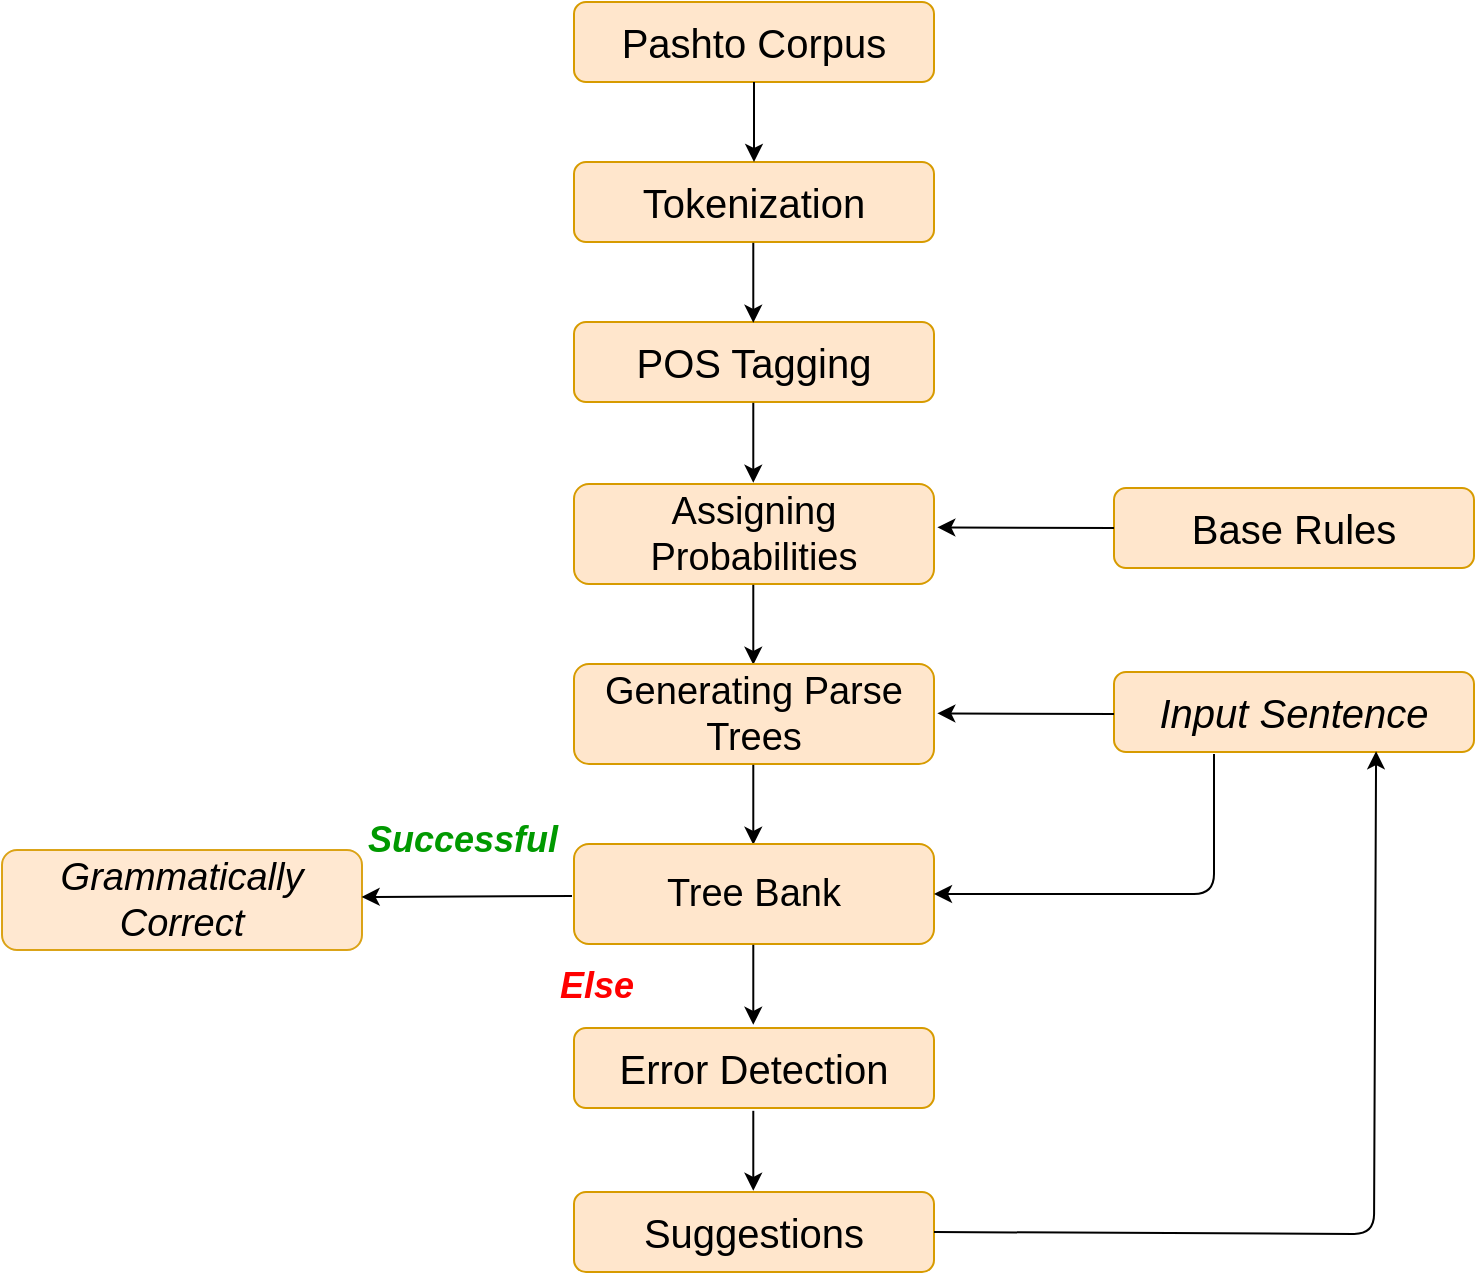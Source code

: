 <mxfile version="10.6.7"><diagram id="U8_edhRuWWU5XX5kz_rB" name="Page-1"><mxGraphModel dx="1400" dy="725" grid="1" gridSize="10" guides="1" tooltips="1" connect="1" arrows="1" fold="1" page="1" pageScale="1" pageWidth="827" pageHeight="1169" math="0" shadow="0"><root><mxCell id="0"/><mxCell id="1" parent="0"/><mxCell id="O1Zfwg4gi__ipvAQG4Pj-131" value="&lt;font style=&quot;font-size: 20px&quot;&gt;Pashto Corpus&lt;/font&gt;" style="rounded=1;whiteSpace=wrap;html=1;glass=0;comic=0;shadow=0;fillColor=#ffe6cc;strokeColor=#d79b00;" parent="1" vertex="1"><mxGeometry x="300" y="120" width="180" height="40" as="geometry"/></mxCell><mxCell id="O1Zfwg4gi__ipvAQG4Pj-135" value="&lt;span&gt;&lt;font style=&quot;font-size: 20px&quot;&gt;Tokenization&lt;/font&gt;&lt;/span&gt;" style="rounded=1;whiteSpace=wrap;html=1;glass=0;comic=0;shadow=0;fillColor=#ffe6cc;strokeColor=#d79b00;" parent="1" vertex="1"><mxGeometry x="300" y="200" width="180" height="40" as="geometry"/></mxCell><mxCell id="O1Zfwg4gi__ipvAQG4Pj-136" value="&lt;span&gt;&lt;font style=&quot;font-size: 20px&quot;&gt;POS Tagging&lt;/font&gt;&lt;/span&gt;" style="rounded=1;whiteSpace=wrap;html=1;glass=0;comic=0;shadow=0;fillColor=#ffe6cc;strokeColor=#d79b00;" parent="1" vertex="1"><mxGeometry x="300" y="280" width="180" height="40" as="geometry"/></mxCell><mxCell id="O1Zfwg4gi__ipvAQG4Pj-137" value="&lt;span&gt;&lt;font style=&quot;font-size: 20px&quot;&gt;Suggestions&lt;/font&gt;&lt;/span&gt;" style="rounded=1;whiteSpace=wrap;html=1;glass=0;comic=0;shadow=0;fillColor=#ffe6cc;strokeColor=#d79b00;" parent="1" vertex="1"><mxGeometry x="300" y="715" width="180" height="40" as="geometry"/></mxCell><mxCell id="O1Zfwg4gi__ipvAQG4Pj-138" value="&lt;font style=&quot;font-size: 20px&quot;&gt;Error Detection&lt;/font&gt;" style="rounded=1;whiteSpace=wrap;html=1;glass=0;comic=0;shadow=0;fillColor=#ffe6cc;strokeColor=#d79b00;" parent="1" vertex="1"><mxGeometry x="300" y="633" width="180" height="40" as="geometry"/></mxCell><mxCell id="O1Zfwg4gi__ipvAQG4Pj-141" value="&lt;font style=&quot;font-size: 20px&quot;&gt;&lt;i&gt;Input Sentence&lt;/i&gt;&lt;/font&gt;" style="rounded=1;whiteSpace=wrap;html=1;glass=0;comic=0;shadow=0;fillColor=#ffe6cc;strokeColor=#d79b00;" parent="1" vertex="1"><mxGeometry x="570" y="455" width="180" height="40" as="geometry"/></mxCell><mxCell id="O1Zfwg4gi__ipvAQG4Pj-142" value="&lt;span&gt;&lt;font style=&quot;font-size: 19px&quot;&gt;&lt;i&gt;Grammatically Correct&lt;/i&gt;&lt;/font&gt;&lt;/span&gt;" style="rounded=1;whiteSpace=wrap;html=1;glass=0;comic=0;shadow=0;opacity=90;fillColor=#ffe6cc;strokeColor=#d79b00;" parent="1" vertex="1"><mxGeometry x="14" y="544" width="180" height="50" as="geometry"/></mxCell><mxCell id="O1Zfwg4gi__ipvAQG4Pj-143" value="&lt;span&gt;&lt;font style=&quot;font-size: 20px&quot;&gt;Base Rules&lt;/font&gt;&lt;/span&gt;" style="rounded=1;whiteSpace=wrap;html=1;glass=0;comic=0;shadow=0;fillColor=#ffe6cc;strokeColor=#d79b00;" parent="1" vertex="1"><mxGeometry x="570" y="363" width="180" height="40" as="geometry"/></mxCell><mxCell id="O1Zfwg4gi__ipvAQG4Pj-144" value="&lt;span&gt;&lt;font style=&quot;font-size: 19px ; line-height: 120%&quot;&gt;Assigning Probabilities&lt;/font&gt;&lt;/span&gt;" style="rounded=1;whiteSpace=wrap;html=1;glass=0;comic=0;shadow=0;fillColor=#ffe6cc;strokeColor=#d79b00;" parent="1" vertex="1"><mxGeometry x="300" y="361" width="180" height="50" as="geometry"/></mxCell><mxCell id="O1Zfwg4gi__ipvAQG4Pj-145" value="" style="endArrow=classic;html=1;exitX=0.5;exitY=1;exitDx=0;exitDy=0;entryX=0.5;entryY=0;entryDx=0;entryDy=0;" parent="1" source="O1Zfwg4gi__ipvAQG4Pj-131" target="O1Zfwg4gi__ipvAQG4Pj-135" edge="1"><mxGeometry width="50" height="50" relative="1" as="geometry"><mxPoint x="40" y="940" as="sourcePoint"/><mxPoint x="90" y="890" as="targetPoint"/></mxGeometry></mxCell><mxCell id="O1Zfwg4gi__ipvAQG4Pj-146" value="" style="endArrow=classic;html=1;exitX=0.5;exitY=1;exitDx=0;exitDy=0;entryX=0.5;entryY=0;entryDx=0;entryDy=0;" parent="1" edge="1"><mxGeometry width="50" height="50" relative="1" as="geometry"><mxPoint x="389.647" y="240.412" as="sourcePoint"/><mxPoint x="389.647" y="280.412" as="targetPoint"/></mxGeometry></mxCell><mxCell id="O1Zfwg4gi__ipvAQG4Pj-147" value="" style="endArrow=classic;html=1;exitX=0.5;exitY=1;exitDx=0;exitDy=0;entryX=0.5;entryY=0;entryDx=0;entryDy=0;" parent="1" edge="1"><mxGeometry width="50" height="50" relative="1" as="geometry"><mxPoint x="389.647" y="320.412" as="sourcePoint"/><mxPoint x="389.647" y="360.412" as="targetPoint"/></mxGeometry></mxCell><mxCell id="O1Zfwg4gi__ipvAQG4Pj-149" value="" style="endArrow=classic;html=1;exitX=0.5;exitY=1;exitDx=0;exitDy=0;entryX=0.5;entryY=0;entryDx=0;entryDy=0;" parent="1" edge="1"><mxGeometry width="50" height="50" relative="1" as="geometry"><mxPoint x="389.647" y="411.412" as="sourcePoint"/><mxPoint x="389.647" y="451.412" as="targetPoint"/></mxGeometry></mxCell><mxCell id="O1Zfwg4gi__ipvAQG4Pj-151" value="" style="endArrow=classic;html=1;exitX=0.5;exitY=1;exitDx=0;exitDy=0;entryX=0.5;entryY=0;entryDx=0;entryDy=0;" parent="1" edge="1"><mxGeometry width="50" height="50" relative="1" as="geometry"><mxPoint x="389.647" y="674.412" as="sourcePoint"/><mxPoint x="389.647" y="714.412" as="targetPoint"/></mxGeometry></mxCell><mxCell id="O1Zfwg4gi__ipvAQG4Pj-152" value="" style="endArrow=classic;html=1;entryX=1;entryY=0.5;entryDx=0;entryDy=0;" parent="1" edge="1"><mxGeometry width="50" height="50" relative="1" as="geometry"><mxPoint x="570" y="476" as="sourcePoint"/><mxPoint x="481.667" y="475.667" as="targetPoint"/></mxGeometry></mxCell><mxCell id="O1Zfwg4gi__ipvAQG4Pj-154" value="" style="endArrow=classic;html=1;entryX=1;entryY=0.5;entryDx=0;entryDy=0;" parent="1" edge="1"><mxGeometry width="50" height="50" relative="1" as="geometry"><mxPoint x="299.0" y="567" as="sourcePoint"/><mxPoint x="193.824" y="567.471" as="targetPoint"/></mxGeometry></mxCell><mxCell id="O1Zfwg4gi__ipvAQG4Pj-155" value="&lt;font style=&quot;font-size: 18px&quot; color=&quot;#009900&quot;&gt;&lt;b&gt;&lt;i&gt;Successful&lt;/i&gt;&lt;/b&gt;&lt;/font&gt;" style="text;html=1;resizable=0;points=[];autosize=1;align=left;verticalAlign=top;spacingTop=-4;" parent="1" vertex="1"><mxGeometry x="195" y="526" width="110" height="20" as="geometry"/></mxCell><mxCell id="O1Zfwg4gi__ipvAQG4Pj-156" value="&lt;font style=&quot;font-size: 18px&quot; color=&quot;#ff0000&quot;&gt;&lt;b&gt;&lt;i&gt;Else&lt;/i&gt;&lt;/b&gt;&lt;/font&gt;" style="text;html=1;resizable=0;points=[];autosize=1;align=left;verticalAlign=top;spacingTop=-4;" parent="1" vertex="1"><mxGeometry x="291" y="599" width="50" height="20" as="geometry"/></mxCell><mxCell id="52Y-woMumgT8Jk95iHD8-1" value="&lt;span&gt;&lt;font style=&quot;font-size: 19px ; line-height: 120%&quot;&gt;Generating Parse Trees&lt;/font&gt;&lt;/span&gt;" style="rounded=1;whiteSpace=wrap;html=1;glass=0;comic=0;shadow=0;fillColor=#ffe6cc;strokeColor=#d79b00;" parent="1" vertex="1"><mxGeometry x="300" y="451" width="180" height="50" as="geometry"/></mxCell><mxCell id="52Y-woMumgT8Jk95iHD8-2" value="" style="endArrow=classic;html=1;exitX=0.5;exitY=1;exitDx=0;exitDy=0;entryX=0.5;entryY=0;entryDx=0;entryDy=0;" parent="1" edge="1"><mxGeometry width="50" height="50" relative="1" as="geometry"><mxPoint x="389.647" y="501.412" as="sourcePoint"/><mxPoint x="389.647" y="541.412" as="targetPoint"/></mxGeometry></mxCell><mxCell id="hBz2oOpuvxTwYN1qh5Qr-1" value="&lt;span&gt;&lt;font style=&quot;font-size: 19px ; line-height: 120%&quot;&gt;Tree Bank&lt;/font&gt;&lt;/span&gt;" style="rounded=1;whiteSpace=wrap;html=1;glass=0;comic=0;shadow=0;fillColor=#ffe6cc;strokeColor=#d79b00;" parent="1" vertex="1"><mxGeometry x="300" y="541" width="180" height="50" as="geometry"/></mxCell><mxCell id="hBz2oOpuvxTwYN1qh5Qr-2" value="" style="endArrow=classic;html=1;exitX=0.5;exitY=1;exitDx=0;exitDy=0;entryX=0.5;entryY=0;entryDx=0;entryDy=0;" parent="1" edge="1"><mxGeometry width="50" height="50" relative="1" as="geometry"><mxPoint x="389.647" y="591.412" as="sourcePoint"/><mxPoint x="389.647" y="631.412" as="targetPoint"/></mxGeometry></mxCell><mxCell id="KJwKWuoFq2vrWfPwQRdo-1" value="" style="endArrow=classic;html=1;entryX=1;entryY=0.5;entryDx=0;entryDy=0;" edge="1" parent="1" target="hBz2oOpuvxTwYN1qh5Qr-1"><mxGeometry width="50" height="50" relative="1" as="geometry"><mxPoint x="620" y="496" as="sourcePoint"/><mxPoint x="680" y="731" as="targetPoint"/><Array as="points"><mxPoint x="620" y="566"/></Array></mxGeometry></mxCell><mxCell id="KJwKWuoFq2vrWfPwQRdo-2" value="" style="endArrow=classic;html=1;exitX=1;exitY=0.5;exitDx=0;exitDy=0;entryX=0.728;entryY=0.99;entryDx=0;entryDy=0;entryPerimeter=0;" edge="1" parent="1" source="O1Zfwg4gi__ipvAQG4Pj-137" target="O1Zfwg4gi__ipvAQG4Pj-141"><mxGeometry width="50" height="50" relative="1" as="geometry"><mxPoint x="700" y="501" as="sourcePoint"/><mxPoint x="700" y="501" as="targetPoint"/><Array as="points"><mxPoint x="700" y="736"/></Array></mxGeometry></mxCell><mxCell id="KJwKWuoFq2vrWfPwQRdo-3" value="" style="endArrow=classic;html=1;entryX=1;entryY=0.5;entryDx=0;entryDy=0;" edge="1" parent="1"><mxGeometry width="50" height="50" relative="1" as="geometry"><mxPoint x="570" y="383" as="sourcePoint"/><mxPoint x="481.667" y="382.667" as="targetPoint"/></mxGeometry></mxCell></root></mxGraphModel></diagram></mxfile>